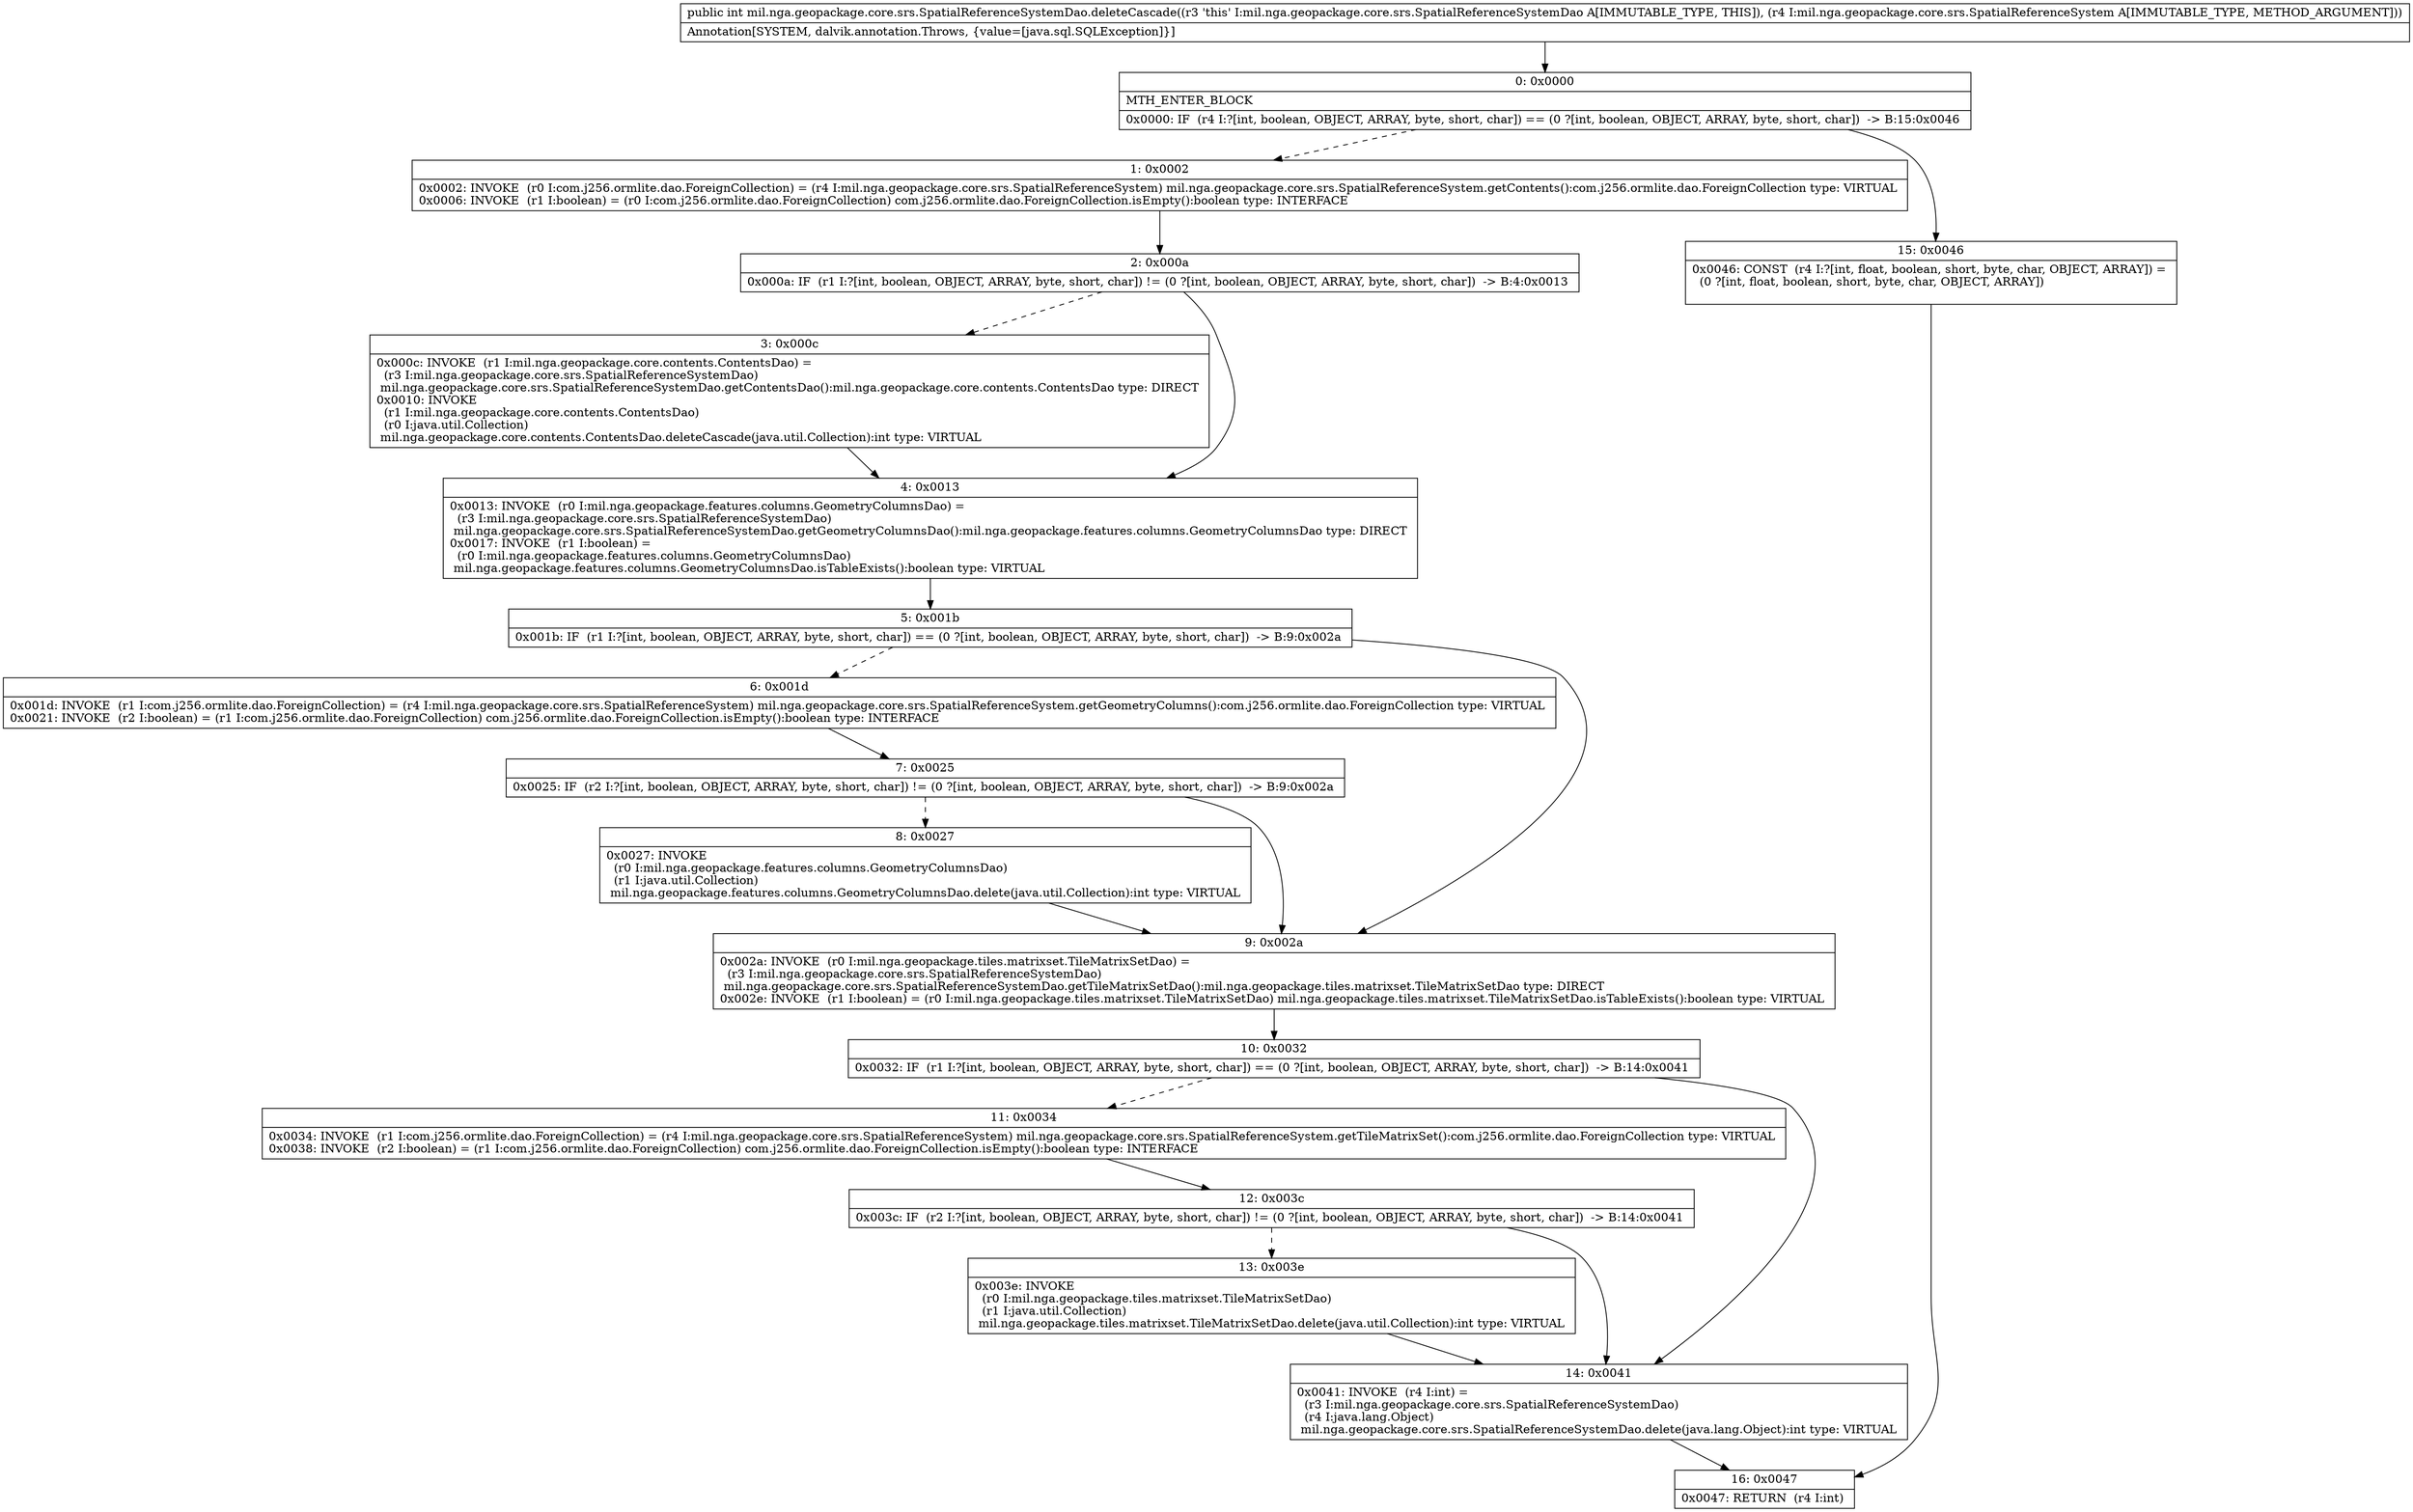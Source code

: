 digraph "CFG formil.nga.geopackage.core.srs.SpatialReferenceSystemDao.deleteCascade(Lmil\/nga\/geopackage\/core\/srs\/SpatialReferenceSystem;)I" {
Node_0 [shape=record,label="{0\:\ 0x0000|MTH_ENTER_BLOCK\l|0x0000: IF  (r4 I:?[int, boolean, OBJECT, ARRAY, byte, short, char]) == (0 ?[int, boolean, OBJECT, ARRAY, byte, short, char])  \-\> B:15:0x0046 \l}"];
Node_1 [shape=record,label="{1\:\ 0x0002|0x0002: INVOKE  (r0 I:com.j256.ormlite.dao.ForeignCollection) = (r4 I:mil.nga.geopackage.core.srs.SpatialReferenceSystem) mil.nga.geopackage.core.srs.SpatialReferenceSystem.getContents():com.j256.ormlite.dao.ForeignCollection type: VIRTUAL \l0x0006: INVOKE  (r1 I:boolean) = (r0 I:com.j256.ormlite.dao.ForeignCollection) com.j256.ormlite.dao.ForeignCollection.isEmpty():boolean type: INTERFACE \l}"];
Node_2 [shape=record,label="{2\:\ 0x000a|0x000a: IF  (r1 I:?[int, boolean, OBJECT, ARRAY, byte, short, char]) != (0 ?[int, boolean, OBJECT, ARRAY, byte, short, char])  \-\> B:4:0x0013 \l}"];
Node_3 [shape=record,label="{3\:\ 0x000c|0x000c: INVOKE  (r1 I:mil.nga.geopackage.core.contents.ContentsDao) = \l  (r3 I:mil.nga.geopackage.core.srs.SpatialReferenceSystemDao)\l mil.nga.geopackage.core.srs.SpatialReferenceSystemDao.getContentsDao():mil.nga.geopackage.core.contents.ContentsDao type: DIRECT \l0x0010: INVOKE  \l  (r1 I:mil.nga.geopackage.core.contents.ContentsDao)\l  (r0 I:java.util.Collection)\l mil.nga.geopackage.core.contents.ContentsDao.deleteCascade(java.util.Collection):int type: VIRTUAL \l}"];
Node_4 [shape=record,label="{4\:\ 0x0013|0x0013: INVOKE  (r0 I:mil.nga.geopackage.features.columns.GeometryColumnsDao) = \l  (r3 I:mil.nga.geopackage.core.srs.SpatialReferenceSystemDao)\l mil.nga.geopackage.core.srs.SpatialReferenceSystemDao.getGeometryColumnsDao():mil.nga.geopackage.features.columns.GeometryColumnsDao type: DIRECT \l0x0017: INVOKE  (r1 I:boolean) = \l  (r0 I:mil.nga.geopackage.features.columns.GeometryColumnsDao)\l mil.nga.geopackage.features.columns.GeometryColumnsDao.isTableExists():boolean type: VIRTUAL \l}"];
Node_5 [shape=record,label="{5\:\ 0x001b|0x001b: IF  (r1 I:?[int, boolean, OBJECT, ARRAY, byte, short, char]) == (0 ?[int, boolean, OBJECT, ARRAY, byte, short, char])  \-\> B:9:0x002a \l}"];
Node_6 [shape=record,label="{6\:\ 0x001d|0x001d: INVOKE  (r1 I:com.j256.ormlite.dao.ForeignCollection) = (r4 I:mil.nga.geopackage.core.srs.SpatialReferenceSystem) mil.nga.geopackage.core.srs.SpatialReferenceSystem.getGeometryColumns():com.j256.ormlite.dao.ForeignCollection type: VIRTUAL \l0x0021: INVOKE  (r2 I:boolean) = (r1 I:com.j256.ormlite.dao.ForeignCollection) com.j256.ormlite.dao.ForeignCollection.isEmpty():boolean type: INTERFACE \l}"];
Node_7 [shape=record,label="{7\:\ 0x0025|0x0025: IF  (r2 I:?[int, boolean, OBJECT, ARRAY, byte, short, char]) != (0 ?[int, boolean, OBJECT, ARRAY, byte, short, char])  \-\> B:9:0x002a \l}"];
Node_8 [shape=record,label="{8\:\ 0x0027|0x0027: INVOKE  \l  (r0 I:mil.nga.geopackage.features.columns.GeometryColumnsDao)\l  (r1 I:java.util.Collection)\l mil.nga.geopackage.features.columns.GeometryColumnsDao.delete(java.util.Collection):int type: VIRTUAL \l}"];
Node_9 [shape=record,label="{9\:\ 0x002a|0x002a: INVOKE  (r0 I:mil.nga.geopackage.tiles.matrixset.TileMatrixSetDao) = \l  (r3 I:mil.nga.geopackage.core.srs.SpatialReferenceSystemDao)\l mil.nga.geopackage.core.srs.SpatialReferenceSystemDao.getTileMatrixSetDao():mil.nga.geopackage.tiles.matrixset.TileMatrixSetDao type: DIRECT \l0x002e: INVOKE  (r1 I:boolean) = (r0 I:mil.nga.geopackage.tiles.matrixset.TileMatrixSetDao) mil.nga.geopackage.tiles.matrixset.TileMatrixSetDao.isTableExists():boolean type: VIRTUAL \l}"];
Node_10 [shape=record,label="{10\:\ 0x0032|0x0032: IF  (r1 I:?[int, boolean, OBJECT, ARRAY, byte, short, char]) == (0 ?[int, boolean, OBJECT, ARRAY, byte, short, char])  \-\> B:14:0x0041 \l}"];
Node_11 [shape=record,label="{11\:\ 0x0034|0x0034: INVOKE  (r1 I:com.j256.ormlite.dao.ForeignCollection) = (r4 I:mil.nga.geopackage.core.srs.SpatialReferenceSystem) mil.nga.geopackage.core.srs.SpatialReferenceSystem.getTileMatrixSet():com.j256.ormlite.dao.ForeignCollection type: VIRTUAL \l0x0038: INVOKE  (r2 I:boolean) = (r1 I:com.j256.ormlite.dao.ForeignCollection) com.j256.ormlite.dao.ForeignCollection.isEmpty():boolean type: INTERFACE \l}"];
Node_12 [shape=record,label="{12\:\ 0x003c|0x003c: IF  (r2 I:?[int, boolean, OBJECT, ARRAY, byte, short, char]) != (0 ?[int, boolean, OBJECT, ARRAY, byte, short, char])  \-\> B:14:0x0041 \l}"];
Node_13 [shape=record,label="{13\:\ 0x003e|0x003e: INVOKE  \l  (r0 I:mil.nga.geopackage.tiles.matrixset.TileMatrixSetDao)\l  (r1 I:java.util.Collection)\l mil.nga.geopackage.tiles.matrixset.TileMatrixSetDao.delete(java.util.Collection):int type: VIRTUAL \l}"];
Node_14 [shape=record,label="{14\:\ 0x0041|0x0041: INVOKE  (r4 I:int) = \l  (r3 I:mil.nga.geopackage.core.srs.SpatialReferenceSystemDao)\l  (r4 I:java.lang.Object)\l mil.nga.geopackage.core.srs.SpatialReferenceSystemDao.delete(java.lang.Object):int type: VIRTUAL \l}"];
Node_15 [shape=record,label="{15\:\ 0x0046|0x0046: CONST  (r4 I:?[int, float, boolean, short, byte, char, OBJECT, ARRAY]) = \l  (0 ?[int, float, boolean, short, byte, char, OBJECT, ARRAY])\l \l}"];
Node_16 [shape=record,label="{16\:\ 0x0047|0x0047: RETURN  (r4 I:int) \l}"];
MethodNode[shape=record,label="{public int mil.nga.geopackage.core.srs.SpatialReferenceSystemDao.deleteCascade((r3 'this' I:mil.nga.geopackage.core.srs.SpatialReferenceSystemDao A[IMMUTABLE_TYPE, THIS]), (r4 I:mil.nga.geopackage.core.srs.SpatialReferenceSystem A[IMMUTABLE_TYPE, METHOD_ARGUMENT]))  | Annotation[SYSTEM, dalvik.annotation.Throws, \{value=[java.sql.SQLException]\}]\l}"];
MethodNode -> Node_0;
Node_0 -> Node_1[style=dashed];
Node_0 -> Node_15;
Node_1 -> Node_2;
Node_2 -> Node_3[style=dashed];
Node_2 -> Node_4;
Node_3 -> Node_4;
Node_4 -> Node_5;
Node_5 -> Node_6[style=dashed];
Node_5 -> Node_9;
Node_6 -> Node_7;
Node_7 -> Node_8[style=dashed];
Node_7 -> Node_9;
Node_8 -> Node_9;
Node_9 -> Node_10;
Node_10 -> Node_11[style=dashed];
Node_10 -> Node_14;
Node_11 -> Node_12;
Node_12 -> Node_13[style=dashed];
Node_12 -> Node_14;
Node_13 -> Node_14;
Node_14 -> Node_16;
Node_15 -> Node_16;
}

